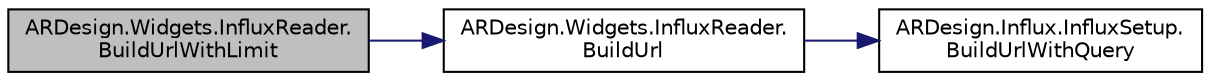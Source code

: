 digraph "ARDesign.Widgets.InfluxReader.BuildUrlWithLimit"
{
 // LATEX_PDF_SIZE
  edge [fontname="Helvetica",fontsize="10",labelfontname="Helvetica",labelfontsize="10"];
  node [fontname="Helvetica",fontsize="10",shape=record];
  rankdir="LR";
  Node12 [label="ARDesign.Widgets.InfluxReader.\lBuildUrlWithLimit",height=0.2,width=0.4,color="black", fillcolor="grey75", style="filled", fontcolor="black",tooltip="Builds a https Influx query to return a fixed limit of values"];
  Node12 -> Node13 [color="midnightblue",fontsize="10",style="solid",fontname="Helvetica"];
  Node13 [label="ARDesign.Widgets.InfluxReader.\lBuildUrl",height=0.2,width=0.4,color="black", fillcolor="white", style="filled",URL="$class_a_r_design_1_1_widgets_1_1_influx_reader.html#a784807f0dec5015e392c5a70a2374b6a",tooltip="Builds a https Influx query for the given string"];
  Node13 -> Node14 [color="midnightblue",fontsize="10",style="solid",fontname="Helvetica"];
  Node14 [label="ARDesign.Influx.InfluxSetup.\lBuildUrlWithQuery",height=0.2,width=0.4,color="black", fillcolor="white", style="filled",URL="$class_a_r_design_1_1_influx_1_1_influx_setup.html#a34bd4d0ec1d933435cf15a2ea3e7186c",tooltip="Encodes a given plain text query into a InfluxDB https query"];
}
